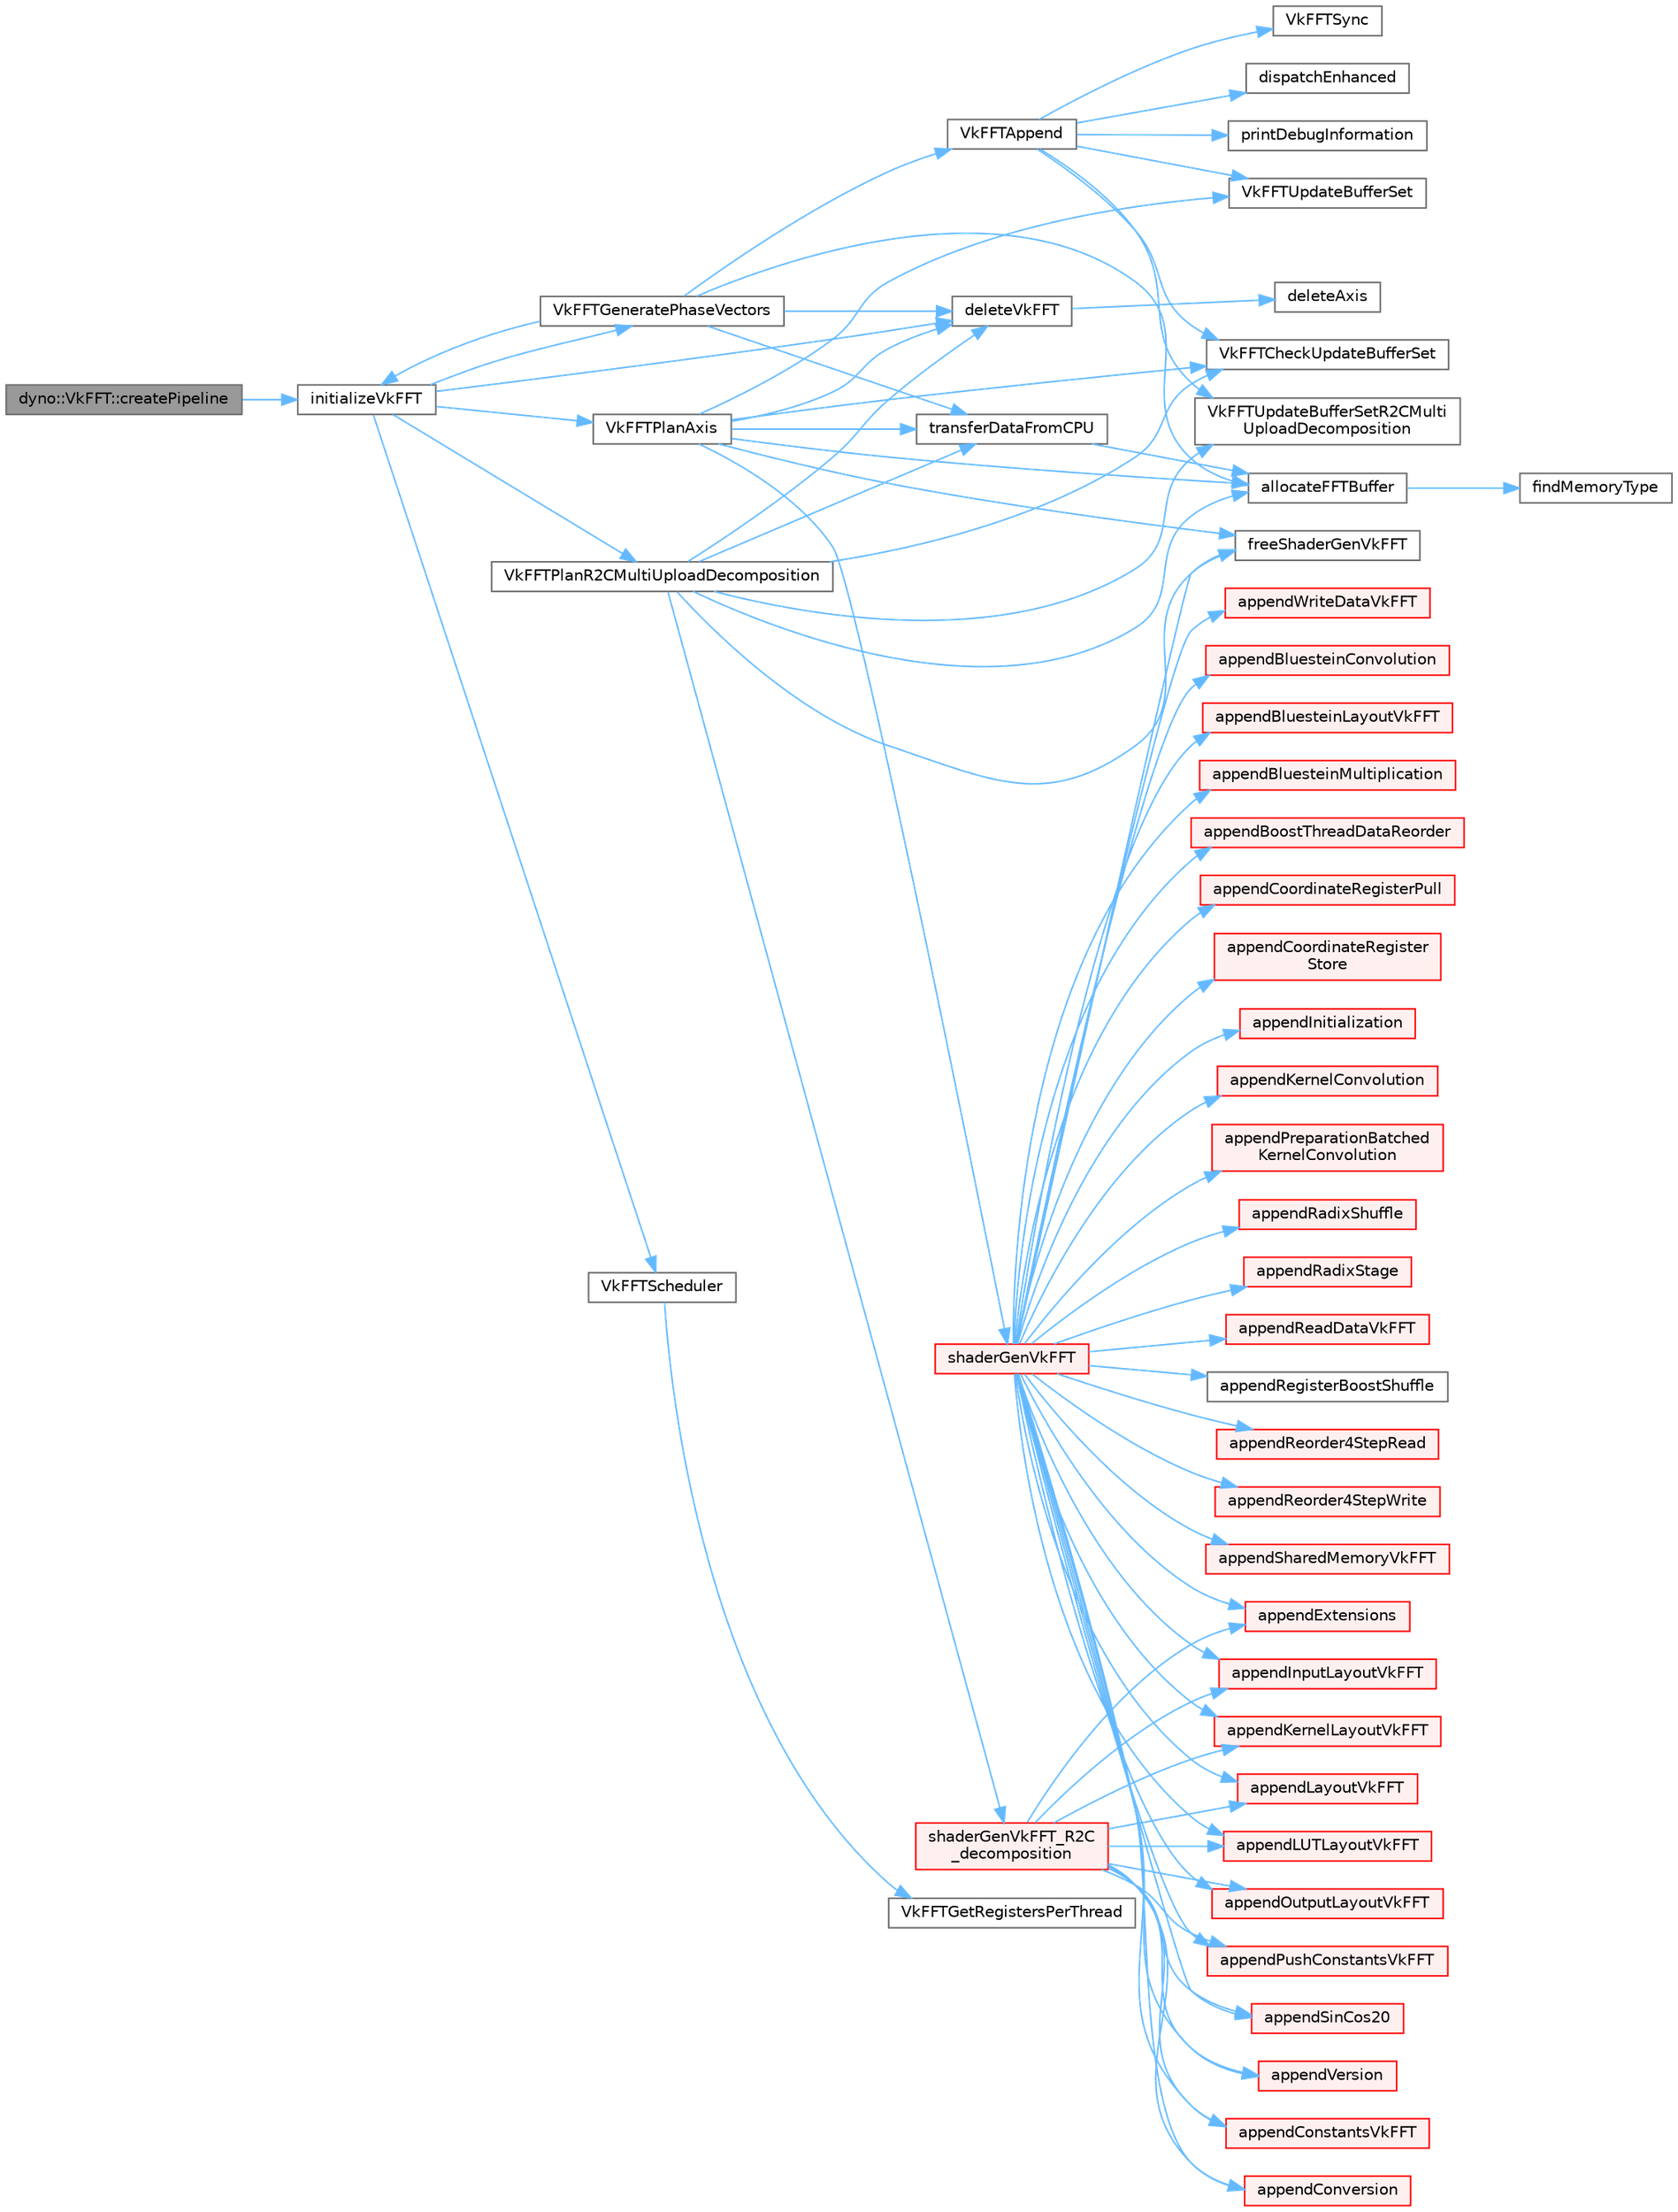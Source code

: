 digraph "dyno::VkFFT::createPipeline"
{
 // LATEX_PDF_SIZE
  bgcolor="transparent";
  edge [fontname=Helvetica,fontsize=10,labelfontname=Helvetica,labelfontsize=10];
  node [fontname=Helvetica,fontsize=10,shape=box,height=0.2,width=0.4];
  rankdir="LR";
  Node1 [id="Node000001",label="dyno::VkFFT::createPipeline",height=0.2,width=0.4,color="gray40", fillcolor="grey60", style="filled", fontcolor="black",tooltip=" "];
  Node1 -> Node2 [id="edge1_Node000001_Node000002",color="steelblue1",style="solid",tooltip=" "];
  Node2 [id="Node000002",label="initializeVkFFT",height=0.2,width=0.4,color="grey40", fillcolor="white", style="filled",URL="$_vk_f_f_t___base_8h.html#a4ee3d27a606388bde52d3878129e0a77",tooltip=" "];
  Node2 -> Node3 [id="edge2_Node000002_Node000003",color="steelblue1",style="solid",tooltip=" "];
  Node3 [id="Node000003",label="deleteVkFFT",height=0.2,width=0.4,color="grey40", fillcolor="white", style="filled",URL="$_vk_f_f_t___base_8h.html#aa0259d94579ca01934193ce95df91e87",tooltip=" "];
  Node3 -> Node4 [id="edge3_Node000003_Node000004",color="steelblue1",style="solid",tooltip=" "];
  Node4 [id="Node000004",label="deleteAxis",height=0.2,width=0.4,color="grey40", fillcolor="white", style="filled",URL="$_vk_f_f_t___base_8h.html#a63b3dd51d0839bdc81b75c695c5d76d1",tooltip=" "];
  Node2 -> Node5 [id="edge4_Node000002_Node000005",color="steelblue1",style="solid",tooltip=" "];
  Node5 [id="Node000005",label="VkFFTGeneratePhaseVectors",height=0.2,width=0.4,color="grey40", fillcolor="white", style="filled",URL="$_vk_f_f_t___base_8h.html#af8d7ec91fb243edf636e0e8d8803307c",tooltip=" "];
  Node5 -> Node6 [id="edge5_Node000005_Node000006",color="steelblue1",style="solid",tooltip=" "];
  Node6 [id="Node000006",label="allocateFFTBuffer",height=0.2,width=0.4,color="grey40", fillcolor="white", style="filled",URL="$_vk_f_f_t___base_8h.html#adfc2459cfceee93061a14b8b25d2e041",tooltip=" "];
  Node6 -> Node7 [id="edge6_Node000006_Node000007",color="steelblue1",style="solid",tooltip=" "];
  Node7 [id="Node000007",label="findMemoryType",height=0.2,width=0.4,color="grey40", fillcolor="white", style="filled",URL="$_vk_f_f_t___base_8h.html#a7868b0fbea24db69d484c157d2465c7f",tooltip=" "];
  Node5 -> Node3 [id="edge7_Node000005_Node000003",color="steelblue1",style="solid",tooltip=" "];
  Node5 -> Node2 [id="edge8_Node000005_Node000002",color="steelblue1",style="solid",tooltip=" "];
  Node5 -> Node8 [id="edge9_Node000005_Node000008",color="steelblue1",style="solid",tooltip=" "];
  Node8 [id="Node000008",label="transferDataFromCPU",height=0.2,width=0.4,color="grey40", fillcolor="white", style="filled",URL="$_vk_f_f_t___base_8h.html#a0c6be35d6f6663f363ccedb76d786491",tooltip=" "];
  Node8 -> Node6 [id="edge10_Node000008_Node000006",color="steelblue1",style="solid",tooltip=" "];
  Node5 -> Node9 [id="edge11_Node000005_Node000009",color="steelblue1",style="solid",tooltip=" "];
  Node9 [id="Node000009",label="VkFFTAppend",height=0.2,width=0.4,color="grey40", fillcolor="white", style="filled",URL="$_vk_f_f_t___base_8h.html#a8fcd3c6bac1bc981c0209228ffda6375",tooltip=" "];
  Node9 -> Node10 [id="edge12_Node000009_Node000010",color="steelblue1",style="solid",tooltip=" "];
  Node10 [id="Node000010",label="dispatchEnhanced",height=0.2,width=0.4,color="grey40", fillcolor="white", style="filled",URL="$_vk_f_f_t___base_8h.html#a2ebd363463892c714d102e5c98bfa3e9",tooltip=" "];
  Node9 -> Node11 [id="edge13_Node000009_Node000011",color="steelblue1",style="solid",tooltip=" "];
  Node11 [id="Node000011",label="printDebugInformation",height=0.2,width=0.4,color="grey40", fillcolor="white", style="filled",URL="$_vk_f_f_t___base_8h.html#af860bf978b6d0ae1f5c3afba4ae93691",tooltip=" "];
  Node9 -> Node12 [id="edge14_Node000009_Node000012",color="steelblue1",style="solid",tooltip=" "];
  Node12 [id="Node000012",label="VkFFTCheckUpdateBufferSet",height=0.2,width=0.4,color="grey40", fillcolor="white", style="filled",URL="$_vk_f_f_t___base_8h.html#aedb32fb3a263ab6ef85562d497adbb09",tooltip=" "];
  Node9 -> Node13 [id="edge15_Node000009_Node000013",color="steelblue1",style="solid",tooltip=" "];
  Node13 [id="Node000013",label="VkFFTSync",height=0.2,width=0.4,color="grey40", fillcolor="white", style="filled",URL="$_vk_f_f_t___base_8h.html#a1ffc269084a16a29a75d19008438de5e",tooltip=" "];
  Node9 -> Node14 [id="edge16_Node000009_Node000014",color="steelblue1",style="solid",tooltip=" "];
  Node14 [id="Node000014",label="VkFFTUpdateBufferSet",height=0.2,width=0.4,color="grey40", fillcolor="white", style="filled",URL="$_vk_f_f_t___base_8h.html#a5dafb28ec3d7960b914ce477fa258915",tooltip=" "];
  Node9 -> Node15 [id="edge17_Node000009_Node000015",color="steelblue1",style="solid",tooltip=" "];
  Node15 [id="Node000015",label="VkFFTUpdateBufferSetR2CMulti\lUploadDecomposition",height=0.2,width=0.4,color="grey40", fillcolor="white", style="filled",URL="$_vk_f_f_t___base_8h.html#a2ecc1272cc8d6ca1589c23b088fc3518",tooltip=" "];
  Node2 -> Node16 [id="edge18_Node000002_Node000016",color="steelblue1",style="solid",tooltip=" "];
  Node16 [id="Node000016",label="VkFFTPlanAxis",height=0.2,width=0.4,color="grey40", fillcolor="white", style="filled",URL="$_vk_f_f_t___base_8h.html#a89a22db4ed42326f99fd0e51792a1d8b",tooltip=" "];
  Node16 -> Node6 [id="edge19_Node000016_Node000006",color="steelblue1",style="solid",tooltip=" "];
  Node16 -> Node3 [id="edge20_Node000016_Node000003",color="steelblue1",style="solid",tooltip=" "];
  Node16 -> Node17 [id="edge21_Node000016_Node000017",color="steelblue1",style="solid",tooltip=" "];
  Node17 [id="Node000017",label="freeShaderGenVkFFT",height=0.2,width=0.4,color="grey40", fillcolor="white", style="filled",URL="$_vk_f_f_t___base_8h.html#a4daedcac3516d4a4717750bec0f2e961",tooltip=" "];
  Node16 -> Node18 [id="edge22_Node000016_Node000018",color="steelblue1",style="solid",tooltip=" "];
  Node18 [id="Node000018",label="shaderGenVkFFT",height=0.2,width=0.4,color="red", fillcolor="#FFF0F0", style="filled",URL="$_vk_f_f_t___base_8h.html#a8737fb376d98af5792ae0bb17dde384d",tooltip=" "];
  Node18 -> Node19 [id="edge23_Node000018_Node000019",color="steelblue1",style="solid",tooltip=" "];
  Node19 [id="Node000019",label="appendBluesteinConvolution",height=0.2,width=0.4,color="red", fillcolor="#FFF0F0", style="filled",URL="$_vk_f_f_t___base_8h.html#af21d5b578c20391bdaea59d2d8a341bd",tooltip=" "];
  Node18 -> Node24 [id="edge24_Node000018_Node000024",color="steelblue1",style="solid",tooltip=" "];
  Node24 [id="Node000024",label="appendBluesteinLayoutVkFFT",height=0.2,width=0.4,color="red", fillcolor="#FFF0F0", style="filled",URL="$_vk_f_f_t___base_8h.html#a6eafe1aae9c8f5d62be833c5aa5b39ee",tooltip=" "];
  Node18 -> Node25 [id="edge25_Node000018_Node000025",color="steelblue1",style="solid",tooltip=" "];
  Node25 [id="Node000025",label="appendBluesteinMultiplication",height=0.2,width=0.4,color="red", fillcolor="#FFF0F0", style="filled",URL="$_vk_f_f_t___base_8h.html#ade89853a4921b048a14ac8b577b7732f",tooltip=" "];
  Node18 -> Node29 [id="edge26_Node000018_Node000029",color="steelblue1",style="solid",tooltip=" "];
  Node29 [id="Node000029",label="appendBoostThreadDataReorder",height=0.2,width=0.4,color="red", fillcolor="#FFF0F0", style="filled",URL="$_vk_f_f_t___base_8h.html#a2795188b20a47256f2097dbf5f5a3593",tooltip=" "];
  Node18 -> Node30 [id="edge27_Node000018_Node000030",color="steelblue1",style="solid",tooltip=" "];
  Node30 [id="Node000030",label="appendConstantsVkFFT",height=0.2,width=0.4,color="red", fillcolor="#FFF0F0", style="filled",URL="$_vk_f_f_t___base_8h.html#a50b19c2b7c3bf77584781a1245a5ccc7",tooltip=" "];
  Node18 -> Node32 [id="edge28_Node000018_Node000032",color="steelblue1",style="solid",tooltip=" "];
  Node32 [id="Node000032",label="appendConversion",height=0.2,width=0.4,color="red", fillcolor="#FFF0F0", style="filled",URL="$_vk_f_f_t___base_8h.html#ab989a024c45e1742fc0798b1f3521bfa",tooltip=" "];
  Node18 -> Node33 [id="edge29_Node000018_Node000033",color="steelblue1",style="solid",tooltip=" "];
  Node33 [id="Node000033",label="appendCoordinateRegisterPull",height=0.2,width=0.4,color="red", fillcolor="#FFF0F0", style="filled",URL="$_vk_f_f_t___base_8h.html#aed9dc212acfed0d23951c3d46960b4ae",tooltip=" "];
  Node18 -> Node34 [id="edge30_Node000018_Node000034",color="steelblue1",style="solid",tooltip=" "];
  Node34 [id="Node000034",label="appendCoordinateRegister\lStore",height=0.2,width=0.4,color="red", fillcolor="#FFF0F0", style="filled",URL="$_vk_f_f_t___base_8h.html#a5bbc9cabee8e3537483a6d3c28ba214a",tooltip=" "];
  Node18 -> Node35 [id="edge31_Node000018_Node000035",color="steelblue1",style="solid",tooltip=" "];
  Node35 [id="Node000035",label="appendExtensions",height=0.2,width=0.4,color="red", fillcolor="#FFF0F0", style="filled",URL="$_vk_f_f_t___base_8h.html#a36ad538897346457955640e3b686acf1",tooltip=" "];
  Node18 -> Node36 [id="edge32_Node000018_Node000036",color="steelblue1",style="solid",tooltip=" "];
  Node36 [id="Node000036",label="appendInitialization",height=0.2,width=0.4,color="red", fillcolor="#FFF0F0", style="filled",URL="$_vk_f_f_t___base_8h.html#a7c9ee3807da7fa4e21fe950d8209f18b",tooltip=" "];
  Node18 -> Node37 [id="edge33_Node000018_Node000037",color="steelblue1",style="solid",tooltip=" "];
  Node37 [id="Node000037",label="appendInputLayoutVkFFT",height=0.2,width=0.4,color="red", fillcolor="#FFF0F0", style="filled",URL="$_vk_f_f_t___base_8h.html#ab073f998d422fb0c093627f543c7ef7c",tooltip=" "];
  Node18 -> Node38 [id="edge34_Node000018_Node000038",color="steelblue1",style="solid",tooltip=" "];
  Node38 [id="Node000038",label="appendKernelConvolution",height=0.2,width=0.4,color="red", fillcolor="#FFF0F0", style="filled",URL="$_vk_f_f_t___base_8h.html#a509f5f014c158fc71871c952d1f92785",tooltip=" "];
  Node18 -> Node40 [id="edge35_Node000018_Node000040",color="steelblue1",style="solid",tooltip=" "];
  Node40 [id="Node000040",label="appendKernelLayoutVkFFT",height=0.2,width=0.4,color="red", fillcolor="#FFF0F0", style="filled",URL="$_vk_f_f_t___base_8h.html#a2103635f6679f289f0952aebf694a626",tooltip=" "];
  Node18 -> Node41 [id="edge36_Node000018_Node000041",color="steelblue1",style="solid",tooltip=" "];
  Node41 [id="Node000041",label="appendLayoutVkFFT",height=0.2,width=0.4,color="red", fillcolor="#FFF0F0", style="filled",URL="$_vk_f_f_t___base_8h.html#a194be9f03f332f68641204fd59193ae9",tooltip=" "];
  Node18 -> Node42 [id="edge37_Node000018_Node000042",color="steelblue1",style="solid",tooltip=" "];
  Node42 [id="Node000042",label="appendLUTLayoutVkFFT",height=0.2,width=0.4,color="red", fillcolor="#FFF0F0", style="filled",URL="$_vk_f_f_t___base_8h.html#a93e374a0404e84ee0ff60c57904a20b3",tooltip=" "];
  Node18 -> Node43 [id="edge38_Node000018_Node000043",color="steelblue1",style="solid",tooltip=" "];
  Node43 [id="Node000043",label="appendOutputLayoutVkFFT",height=0.2,width=0.4,color="red", fillcolor="#FFF0F0", style="filled",URL="$_vk_f_f_t___base_8h.html#a6f3fa667f99b4e4a00cd1c6226c3c0bb",tooltip=" "];
  Node18 -> Node44 [id="edge39_Node000018_Node000044",color="steelblue1",style="solid",tooltip=" "];
  Node44 [id="Node000044",label="appendPreparationBatched\lKernelConvolution",height=0.2,width=0.4,color="red", fillcolor="#FFF0F0", style="filled",URL="$_vk_f_f_t___base_8h.html#a0997eb15d8b6bd002986370643caafe5",tooltip=" "];
  Node18 -> Node45 [id="edge40_Node000018_Node000045",color="steelblue1",style="solid",tooltip=" "];
  Node45 [id="Node000045",label="appendPushConstantsVkFFT",height=0.2,width=0.4,color="red", fillcolor="#FFF0F0", style="filled",URL="$_vk_f_f_t___base_8h.html#a51f503061035217f7d457e4378a1f90e",tooltip=" "];
  Node18 -> Node47 [id="edge41_Node000018_Node000047",color="steelblue1",style="solid",tooltip=" "];
  Node47 [id="Node000047",label="appendRadixShuffle",height=0.2,width=0.4,color="red", fillcolor="#FFF0F0", style="filled",URL="$_vk_f_f_t___base_8h.html#ad54dc9242ab701db2b4b80d8185e71e1",tooltip=" "];
  Node18 -> Node58 [id="edge42_Node000018_Node000058",color="steelblue1",style="solid",tooltip=" "];
  Node58 [id="Node000058",label="appendRadixStage",height=0.2,width=0.4,color="red", fillcolor="#FFF0F0", style="filled",URL="$_vk_f_f_t___base_8h.html#ab220559087c668a269ea193ab2b5c432",tooltip=" "];
  Node18 -> Node71 [id="edge43_Node000018_Node000071",color="steelblue1",style="solid",tooltip=" "];
  Node71 [id="Node000071",label="appendReadDataVkFFT",height=0.2,width=0.4,color="red", fillcolor="#FFF0F0", style="filled",URL="$_vk_f_f_t___base_8h.html#aa1d311ec42ae2b48ae9073cd82155d2d",tooltip=" "];
  Node18 -> Node75 [id="edge44_Node000018_Node000075",color="steelblue1",style="solid",tooltip=" "];
  Node75 [id="Node000075",label="appendRegisterBoostShuffle",height=0.2,width=0.4,color="grey40", fillcolor="white", style="filled",URL="$_vk_f_f_t___base_8h.html#a8c10aeb0185b0c3d1e23f547f998293b",tooltip=" "];
  Node18 -> Node76 [id="edge45_Node000018_Node000076",color="steelblue1",style="solid",tooltip=" "];
  Node76 [id="Node000076",label="appendReorder4StepRead",height=0.2,width=0.4,color="red", fillcolor="#FFF0F0", style="filled",URL="$_vk_f_f_t___base_8h.html#a0c74bf41e5d2d93b423617652cb6bcc0",tooltip=" "];
  Node18 -> Node77 [id="edge46_Node000018_Node000077",color="steelblue1",style="solid",tooltip=" "];
  Node77 [id="Node000077",label="appendReorder4StepWrite",height=0.2,width=0.4,color="red", fillcolor="#FFF0F0", style="filled",URL="$_vk_f_f_t___base_8h.html#a9a31e848ea50379db8b51ee0feddb4c2",tooltip=" "];
  Node18 -> Node78 [id="edge47_Node000018_Node000078",color="steelblue1",style="solid",tooltip=" "];
  Node78 [id="Node000078",label="appendSharedMemoryVkFFT",height=0.2,width=0.4,color="red", fillcolor="#FFF0F0", style="filled",URL="$_vk_f_f_t___base_8h.html#a27a2c682d438ec1761408250865eb1f0",tooltip=" "];
  Node18 -> Node79 [id="edge48_Node000018_Node000079",color="steelblue1",style="solid",tooltip=" "];
  Node79 [id="Node000079",label="appendSinCos20",height=0.2,width=0.4,color="red", fillcolor="#FFF0F0", style="filled",URL="$_vk_f_f_t___base_8h.html#a627eae39296e3bd80b17edde33ad2f21",tooltip=" "];
  Node18 -> Node80 [id="edge49_Node000018_Node000080",color="steelblue1",style="solid",tooltip=" "];
  Node80 [id="Node000080",label="appendVersion",height=0.2,width=0.4,color="red", fillcolor="#FFF0F0", style="filled",URL="$_vk_f_f_t___base_8h.html#a1c905c57fa01865e3f66191362a12e31",tooltip=" "];
  Node18 -> Node81 [id="edge50_Node000018_Node000081",color="steelblue1",style="solid",tooltip=" "];
  Node81 [id="Node000081",label="appendWriteDataVkFFT",height=0.2,width=0.4,color="red", fillcolor="#FFF0F0", style="filled",URL="$_vk_f_f_t___base_8h.html#a451dce496ddc6ab6307f828f48b93f06",tooltip=" "];
  Node18 -> Node17 [id="edge51_Node000018_Node000017",color="steelblue1",style="solid",tooltip=" "];
  Node16 -> Node8 [id="edge52_Node000016_Node000008",color="steelblue1",style="solid",tooltip=" "];
  Node16 -> Node12 [id="edge53_Node000016_Node000012",color="steelblue1",style="solid",tooltip=" "];
  Node16 -> Node14 [id="edge54_Node000016_Node000014",color="steelblue1",style="solid",tooltip=" "];
  Node2 -> Node85 [id="edge55_Node000002_Node000085",color="steelblue1",style="solid",tooltip=" "];
  Node85 [id="Node000085",label="VkFFTPlanR2CMultiUploadDecomposition",height=0.2,width=0.4,color="grey40", fillcolor="white", style="filled",URL="$_vk_f_f_t___base_8h.html#abcedcf58cf9bbf5a56b68c331151a598",tooltip=" "];
  Node85 -> Node6 [id="edge56_Node000085_Node000006",color="steelblue1",style="solid",tooltip=" "];
  Node85 -> Node3 [id="edge57_Node000085_Node000003",color="steelblue1",style="solid",tooltip=" "];
  Node85 -> Node17 [id="edge58_Node000085_Node000017",color="steelblue1",style="solid",tooltip=" "];
  Node85 -> Node86 [id="edge59_Node000085_Node000086",color="steelblue1",style="solid",tooltip=" "];
  Node86 [id="Node000086",label="shaderGenVkFFT_R2C\l_decomposition",height=0.2,width=0.4,color="red", fillcolor="#FFF0F0", style="filled",URL="$_vk_f_f_t___base_8h.html#a0b0857d7f897ade850af54c74ef73318",tooltip=" "];
  Node86 -> Node30 [id="edge60_Node000086_Node000030",color="steelblue1",style="solid",tooltip=" "];
  Node86 -> Node32 [id="edge61_Node000086_Node000032",color="steelblue1",style="solid",tooltip=" "];
  Node86 -> Node35 [id="edge62_Node000086_Node000035",color="steelblue1",style="solid",tooltip=" "];
  Node86 -> Node37 [id="edge63_Node000086_Node000037",color="steelblue1",style="solid",tooltip=" "];
  Node86 -> Node40 [id="edge64_Node000086_Node000040",color="steelblue1",style="solid",tooltip=" "];
  Node86 -> Node41 [id="edge65_Node000086_Node000041",color="steelblue1",style="solid",tooltip=" "];
  Node86 -> Node42 [id="edge66_Node000086_Node000042",color="steelblue1",style="solid",tooltip=" "];
  Node86 -> Node43 [id="edge67_Node000086_Node000043",color="steelblue1",style="solid",tooltip=" "];
  Node86 -> Node45 [id="edge68_Node000086_Node000045",color="steelblue1",style="solid",tooltip=" "];
  Node86 -> Node79 [id="edge69_Node000086_Node000079",color="steelblue1",style="solid",tooltip=" "];
  Node86 -> Node80 [id="edge70_Node000086_Node000080",color="steelblue1",style="solid",tooltip=" "];
  Node85 -> Node8 [id="edge71_Node000085_Node000008",color="steelblue1",style="solid",tooltip=" "];
  Node85 -> Node12 [id="edge72_Node000085_Node000012",color="steelblue1",style="solid",tooltip=" "];
  Node85 -> Node15 [id="edge73_Node000085_Node000015",color="steelblue1",style="solid",tooltip=" "];
  Node2 -> Node87 [id="edge74_Node000002_Node000087",color="steelblue1",style="solid",tooltip=" "];
  Node87 [id="Node000087",label="VkFFTScheduler",height=0.2,width=0.4,color="grey40", fillcolor="white", style="filled",URL="$_vk_f_f_t___base_8h.html#a8af12b9bfc2639d31fd980bd2b5a837e",tooltip=" "];
  Node87 -> Node88 [id="edge75_Node000087_Node000088",color="steelblue1",style="solid",tooltip=" "];
  Node88 [id="Node000088",label="VkFFTGetRegistersPerThread",height=0.2,width=0.4,color="grey40", fillcolor="white", style="filled",URL="$_vk_f_f_t___base_8h.html#a3c36f6e2ba4333ac26d37dfa6dac58a5",tooltip=" "];
}
